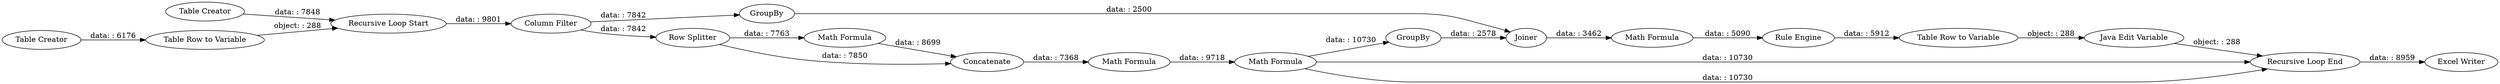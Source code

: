 digraph {
	"-3807617094057748152_36" [label=GroupBy]
	"-3807617094057748152_5" [label="Math Formula"]
	"-3807617094057748152_28" [label="Java Edit Variable"]
	"-3807617094057748152_39" [label="Table Creator"]
	"-3807617094057748152_17" [label="Row Splitter"]
	"-3807617094057748152_19" [label=Concatenate]
	"-3807617094057748152_6" [label="Math Formula"]
	"-3807617094057748152_30" [label="Recursive Loop End"]
	"-3807617094057748152_18" [label="Math Formula"]
	"-3807617094057748152_22" [label="Rule Engine"]
	"-3807617094057748152_29" [label="Recursive Loop Start"]
	"-3807617094057748152_10" [label="Column Filter"]
	"-3807617094057748152_20" [label="Math Formula"]
	"-3807617094057748152_27" [label="Table Row to Variable"]
	"-3807617094057748152_37" [label=GroupBy]
	"-3807617094057748152_13" [label="Table Row to Variable"]
	"-3807617094057748152_40" [label="Excel Writer"]
	"-3807617094057748152_33" [label=Joiner]
	"-3807617094057748152_8" [label="Table Creator"]
	"-3807617094057748152_39" -> "-3807617094057748152_29" [label="data: : 7848"]
	"-3807617094057748152_18" -> "-3807617094057748152_19" [label="data: : 8699"]
	"-3807617094057748152_8" -> "-3807617094057748152_13" [label="data: : 6176"]
	"-3807617094057748152_27" -> "-3807617094057748152_28" [label="object: : 288"]
	"-3807617094057748152_29" -> "-3807617094057748152_10" [label="data: : 9801"]
	"-3807617094057748152_17" -> "-3807617094057748152_19" [label="data: : 7850"]
	"-3807617094057748152_28" -> "-3807617094057748152_30" [label="object: : 288"]
	"-3807617094057748152_20" -> "-3807617094057748152_22" [label="data: : 5090"]
	"-3807617094057748152_10" -> "-3807617094057748152_17" [label="data: : 7842"]
	"-3807617094057748152_17" -> "-3807617094057748152_18" [label="data: : 7763"]
	"-3807617094057748152_5" -> "-3807617094057748152_6" [label="data: : 9718"]
	"-3807617094057748152_22" -> "-3807617094057748152_27" [label="data: : 5912"]
	"-3807617094057748152_10" -> "-3807617094057748152_36" [label="data: : 7842"]
	"-3807617094057748152_6" -> "-3807617094057748152_30" [label="data: : 10730"]
	"-3807617094057748152_13" -> "-3807617094057748152_29" [label="object: : 288"]
	"-3807617094057748152_30" -> "-3807617094057748152_40" [label="data: : 8959"]
	"-3807617094057748152_36" -> "-3807617094057748152_33" [label="data: : 2500"]
	"-3807617094057748152_19" -> "-3807617094057748152_5" [label="data: : 7368"]
	"-3807617094057748152_6" -> "-3807617094057748152_30" [label="data: : 10730"]
	"-3807617094057748152_37" -> "-3807617094057748152_33" [label="data: : 2578"]
	"-3807617094057748152_33" -> "-3807617094057748152_20" [label="data: : 3462"]
	"-3807617094057748152_6" -> "-3807617094057748152_37" [label="data: : 10730"]
	rankdir=LR
}
